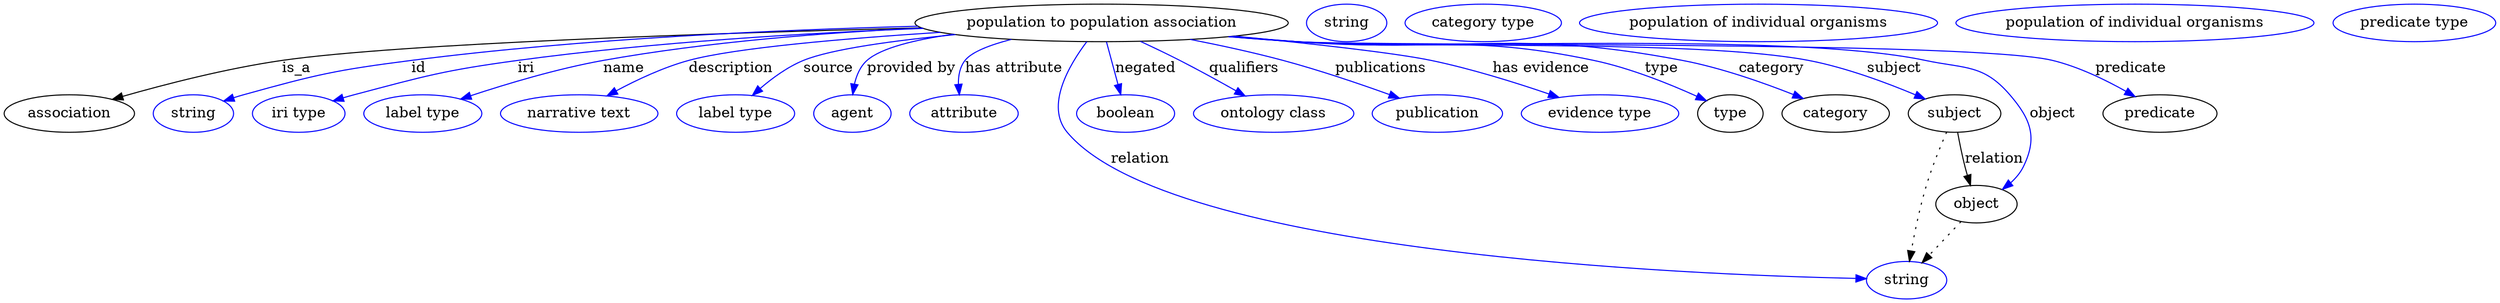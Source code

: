 digraph {
	graph [bb="0,0,2389.4,283"];
	node [label="\N"];
	"population to population association"	[height=0.5,
		label="population to population association",
		pos="1052.4,265",
		width=4.9648];
	association	[height=0.5,
		pos="62.394,178",
		width=1.7332];
	"population to population association" -> association	[label=is_a,
		lp="280.39,221.5",
		pos="e,103.73,191.66 879.62,260.25 684.79,255.33 380.31,245.34 266.39,229 213.54,221.42 154.41,206.15 113.47,194.47"];
	id	[color=blue,
		height=0.5,
		label=string,
		pos="181.39,178",
		width=1.0652];
	"population to population association" -> id	[color=blue,
		label=id,
		lp="397.39,221.5",
		pos="e,210.38,189.99 876.13,261.83 742.38,258.45 554.21,250 390.39,229 317.94,219.71 299.77,215.57 229.39,196 226.29,195.14 223.09,194.17 \
219.89,193.15",
		style=solid];
	iri	[color=blue,
		height=0.5,
		label="iri type",
		pos="282.39,178",
		width=1.2277];
	"population to population association" -> iri	[color=blue,
		label=iri,
		lp="500.39,221.5",
		pos="e,315.32,190.14 881.44,259.73 770.21,255.37 622.22,246.61 492.39,229 421.74,219.42 404.32,214.25 335.39,196 332.02,195.11 328.55,\
194.13 325.07,193.11",
		style=solid];
	name	[color=blue,
		height=0.5,
		label="label type",
		pos="401.39,178",
		width=1.5707];
	"population to population association" -> name	[color=blue,
		label=name,
		lp="594.39,221.5",
		pos="e,437.66,191.88 880.41,260.06 788.95,255.79 674.93,247.01 574.39,229 530.56,221.15 481.95,206.56 447.44,195.15",
		style=solid];
	description	[color=blue,
		height=0.5,
		label="narrative text",
		pos="551.39,178",
		width=2.0943];
	"population to population association" -> description	[color=blue,
		label=description,
		lp="696.89,221.5",
		pos="e,578,194.94 897.68,255.96 806.62,250.12 700.84,241.12 656.39,229 632.18,222.4 606.72,210.41 586.94,199.84",
		style=solid];
	source	[color=blue,
		height=0.5,
		label="label type",
		pos="701.39,178",
		width=1.5707];
	"population to population association" -> source	[color=blue,
		label=source,
		lp="790.39,221.5",
		pos="e,717.45,195.36 912.29,253.8 853.69,248.11 793.07,239.93 766.39,229 751.19,222.77 736.49,212 724.93,202.05",
		style=solid];
	"provided by"	[color=blue,
		height=0.5,
		label=agent,
		pos="813.39,178",
		width=1.0291];
	"population to population association" -> "provided by"	[color=blue,
		label="provided by",
		lp="869.89,221.5",
		pos="e,813.7,196.29 909.83,254.09 873.52,248.9 840.92,241.01 827.39,229 820.88,223.21 817.29,214.67 815.34,206.27",
		style=solid];
	"has attribute"	[color=blue,
		height=0.5,
		label=attribute,
		pos="920.39,178",
		width=1.4443];
	"population to population association" -> "has attribute"	[color=blue,
		label="has attribute",
		lp="968.39,221.5",
		pos="e,915.97,196.01 965.79,249.19 945.46,243.91 927.82,237.2 921.39,229 916.4,222.63 914.91,214.28 915.04,206.23",
		style=solid];
	relation	[color=blue,
		height=0.5,
		label=string,
		pos="1823.4,18",
		width=1.0652];
	"population to population association" -> relation	[color=blue,
		label=relation,
		lp="1089.4,134.5",
		pos="e,1785.1,19.518 1038.2,246.98 1021.3,224.66 998.07,185.38 1019.4,160 1117.2,43.578 1615.9,23.262 1774.7,19.736",
		style=solid];
	negated	[color=blue,
		height=0.5,
		label=boolean,
		pos="1075.4,178",
		width=1.2999];
	"population to population association" -> negated	[color=blue,
		label=negated,
		lp="1094.4,221.5",
		pos="e,1070.7,196.18 1057,246.8 1060.2,235.05 1064.5,219.24 1068.1,205.84",
		style=solid];
	qualifiers	[color=blue,
		height=0.5,
		label="ontology class",
		pos="1216.4,178",
		width=2.1304];
	"population to population association" -> qualifiers	[color=blue,
		label=qualifiers,
		lp="1188.9,221.5",
		pos="e,1189.4,194.85 1089.7,247.28 1101.8,241.66 1115.3,235.23 1127.4,229 1145.1,219.93 1164.3,209.23 1180.4,200.05",
		style=solid];
	publications	[color=blue,
		height=0.5,
		label=publication,
		pos="1373.4,178",
		width=1.7332];
	"population to population association" -> publications	[color=blue,
		label=publications,
		lp="1320.4,221.5",
		pos="e,1337.2,192.76 1137.9,249.09 1166.2,243.54 1197.8,236.7 1226.4,229 1260.7,219.75 1298.7,206.75 1327.5,196.33",
		style=solid];
	"has evidence"	[color=blue,
		height=0.5,
		label="evidence type",
		pos="1529.4,178",
		width=2.0943];
	"population to population association" -> "has evidence"	[color=blue,
		label="has evidence",
		lp="1473.9,221.5",
		pos="e,1490.2,193.46 1179.9,252.36 1251.4,245.34 1333.1,236.37 1368.4,229 1406.8,220.98 1449.2,207.64 1480.8,196.75",
		style=solid];
	type	[height=0.5,
		pos="1654.4,178",
		width=0.86659];
	"population to population association" -> type	[color=blue,
		label=type,
		lp="1588.4,221.5",
		pos="e,1631.6,190.32 1178,252.17 1198.8,250.34 1220.2,248.55 1240.4,247 1366.5,237.3 1400.7,255.26 1524.4,229 1559,221.65 1596.5,206.37 \
1622.3,194.63",
		style=solid];
	category	[height=0.5,
		pos="1755.4,178",
		width=1.4263];
	"population to population association" -> category	[color=blue,
		label=category,
		lp="1693.9,221.5",
		pos="e,1724.3,192.44 1176.7,252.03 1198,250.19 1219.8,248.43 1240.4,247 1403.7,235.62 1447.5,259.66 1608.4,229 1645.4,221.95 1685.8,207.7 \
1714.9,196.21",
		style=solid];
	subject	[height=0.5,
		pos="1869.4,178",
		width=1.2277];
	"population to population association" -> subject	[color=blue,
		label=subject,
		lp="1811.4,221.5",
		pos="e,1841.2,191.99 1175.4,251.92 1197.1,250.07 1219.4,248.34 1240.4,247 1348.9,240.1 1622.6,249.53 1729.4,229 1765.2,222.11 1804.2,\
207.59 1831.9,195.96",
		style=solid];
	object	[height=0.5,
		pos="1890.4,91",
		width=1.0832];
	"population to population association" -> object	[color=blue,
		label=object,
		lp="1963.4,178",
		pos="e,1915.3,105.25 1174.7,251.87 1196.5,250 1219.1,248.28 1240.4,247 1373.8,238.98 1710.7,256.65 1841.4,229 1879.4,220.96 1897.1,225.48 \
1922.4,196 1942.7,172.34 1949.1,155.03 1935.4,127 1932.5,121.17 1928.2,116.02 1923.3,111.6",
		style=solid];
	predicate	[height=0.5,
		pos="2066.4,178",
		width=1.5165];
	"population to population association" -> predicate	[color=blue,
		label=predicate,
		lp="2038.4,221.5",
		pos="e,2042.5,194.24 1174.2,251.82 1196.2,249.95 1219,248.23 1240.4,247 1320.6,242.38 1885.3,247.98 1963.4,229 1988.2,222.96 2014.1,210.37 \
2033.7,199.33",
		style=solid];
	association_type	[color=blue,
		height=0.5,
		label=string,
		pos="1287.4,265",
		width=1.0652];
	association_category	[color=blue,
		height=0.5,
		label="category type",
		pos="1418.4,265",
		width=2.0762];
	subject -> relation	[pos="e,1826.1,36.136 1861.8,160.24 1855.9,146.64 1847.8,126.88 1842.4,109 1836.1,88.265 1831.2,64.241 1827.9,46.231",
		style=dotted];
	subject -> object	[label=relation,
		lp="1907.4,134.5",
		pos="e,1884.7,108.98 1872.4,159.77 1874.2,150.09 1876.6,137.8 1879.4,127 1880.1,124.32 1880.9,121.53 1881.7,118.76"];
	"population to population association_subject"	[color=blue,
		height=0.5,
		label="population of individual organisms",
		pos="1682.4,265",
		width=4.7662];
	object -> relation	[pos="e,1838.2,34.713 1875.5,74.243 1866.6,64.775 1855.1,52.56 1845.1,42.024",
		style=dotted];
	"population to population association_object"	[color=blue,
		height=0.5,
		label="population of individual organisms",
		pos="2043.4,265",
		width=4.7662];
	"population to population association_predicate"	[color=blue,
		height=0.5,
		label="predicate type",
		pos="2311.4,265",
		width=2.1665];
}
